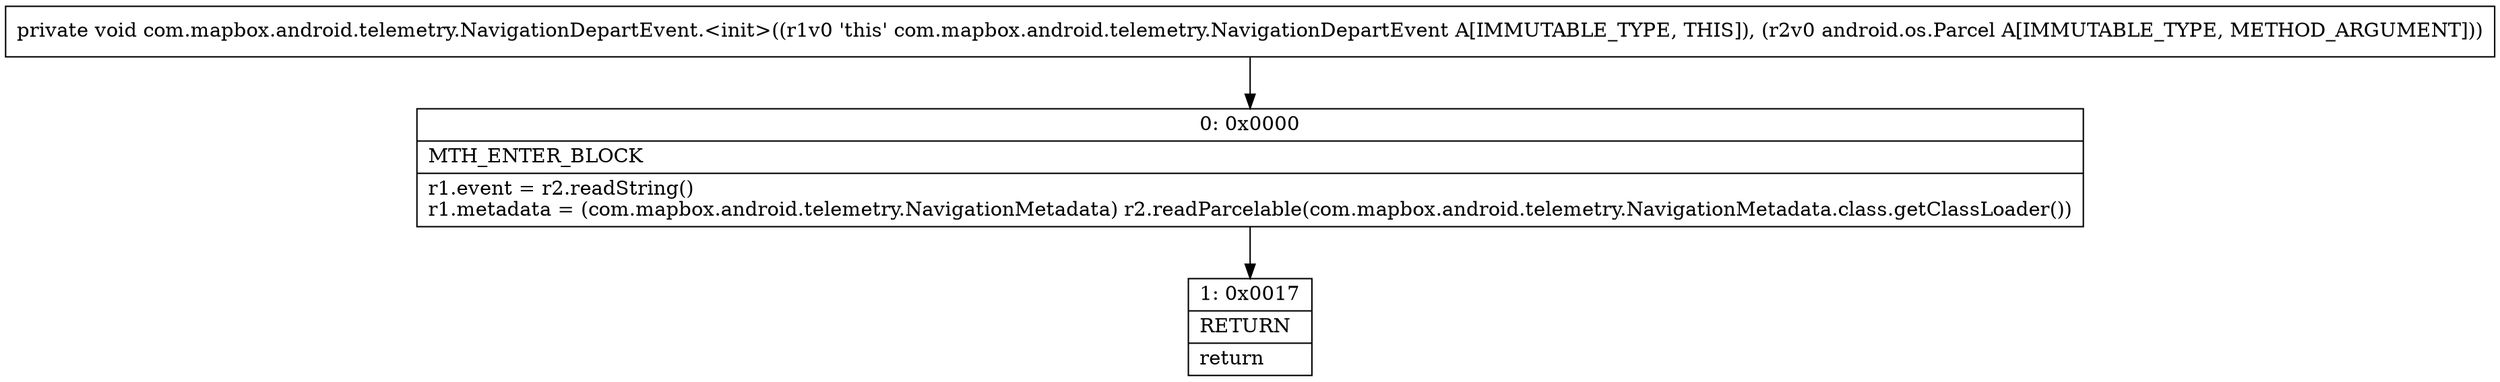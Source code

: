 digraph "CFG forcom.mapbox.android.telemetry.NavigationDepartEvent.\<init\>(Landroid\/os\/Parcel;)V" {
Node_0 [shape=record,label="{0\:\ 0x0000|MTH_ENTER_BLOCK\l|r1.event = r2.readString()\lr1.metadata = (com.mapbox.android.telemetry.NavigationMetadata) r2.readParcelable(com.mapbox.android.telemetry.NavigationMetadata.class.getClassLoader())\l}"];
Node_1 [shape=record,label="{1\:\ 0x0017|RETURN\l|return\l}"];
MethodNode[shape=record,label="{private void com.mapbox.android.telemetry.NavigationDepartEvent.\<init\>((r1v0 'this' com.mapbox.android.telemetry.NavigationDepartEvent A[IMMUTABLE_TYPE, THIS]), (r2v0 android.os.Parcel A[IMMUTABLE_TYPE, METHOD_ARGUMENT])) }"];
MethodNode -> Node_0;
Node_0 -> Node_1;
}

